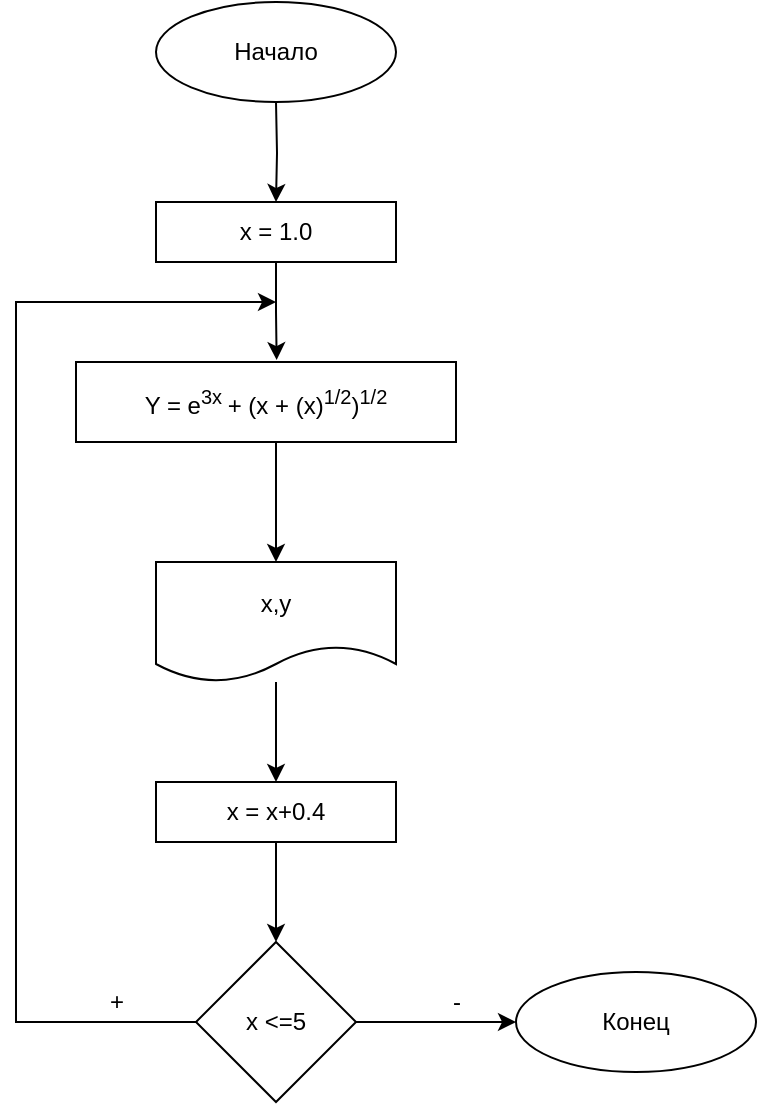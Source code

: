 <mxfile version="17.4.3" type="github">
  <diagram id="XNnjfjyZ5YZ3sG4YYRAw" name="Page-1">
    <mxGraphModel dx="1240" dy="689" grid="1" gridSize="10" guides="1" tooltips="1" connect="1" arrows="1" fold="1" page="1" pageScale="1" pageWidth="827" pageHeight="1169" math="0" shadow="0">
      <root>
        <mxCell id="0" />
        <mxCell id="1" parent="0" />
        <mxCell id="itlGMNqaQhyOA7Npl8a3-2" style="edgeStyle=orthogonalEdgeStyle;rounded=0;orthogonalLoop=1;jettySize=auto;html=1;exitX=0.5;exitY=1;exitDx=0;exitDy=0;entryX=0.5;entryY=0;entryDx=0;entryDy=0;" edge="1" parent="1" target="itlGMNqaQhyOA7Npl8a3-3">
          <mxGeometry relative="1" as="geometry">
            <mxPoint x="420" y="150" as="targetPoint" />
            <mxPoint x="420" y="110.0" as="sourcePoint" />
          </mxGeometry>
        </mxCell>
        <mxCell id="itlGMNqaQhyOA7Npl8a3-7" style="edgeStyle=orthogonalEdgeStyle;rounded=0;orthogonalLoop=1;jettySize=auto;html=1;entryX=0.528;entryY=-0.024;entryDx=0;entryDy=0;entryPerimeter=0;" edge="1" parent="1" source="itlGMNqaQhyOA7Npl8a3-3" target="itlGMNqaQhyOA7Npl8a3-6">
          <mxGeometry relative="1" as="geometry">
            <mxPoint x="420" y="230" as="targetPoint" />
          </mxGeometry>
        </mxCell>
        <mxCell id="itlGMNqaQhyOA7Npl8a3-3" value="x = 1.0" style="rounded=0;whiteSpace=wrap;html=1;" vertex="1" parent="1">
          <mxGeometry x="360" y="160" width="120" height="30" as="geometry" />
        </mxCell>
        <mxCell id="itlGMNqaQhyOA7Npl8a3-8" style="edgeStyle=orthogonalEdgeStyle;rounded=0;orthogonalLoop=1;jettySize=auto;html=1;" edge="1" parent="1" source="itlGMNqaQhyOA7Npl8a3-6">
          <mxGeometry relative="1" as="geometry">
            <mxPoint x="420" y="340" as="targetPoint" />
            <Array as="points">
              <mxPoint x="420" y="320" />
              <mxPoint x="420" y="320" />
            </Array>
          </mxGeometry>
        </mxCell>
        <mxCell id="itlGMNqaQhyOA7Npl8a3-6" value="&lt;p class=&quot;MsoNormal&quot;&gt;&lt;div style=&quot;text-align: justify&quot;&gt;&lt;span&gt;Y = e&lt;/span&gt;&lt;sup&gt;3x&amp;nbsp;&lt;/sup&gt;&lt;span style=&quot;text-align: center&quot;&gt;+ (x + (x)&lt;/span&gt;&lt;sup style=&quot;text-align: center&quot;&gt;1/2&lt;/sup&gt;&lt;span style=&quot;text-align: center&quot;&gt;)&lt;/span&gt;&lt;sup style=&quot;text-align: center&quot;&gt;1/2&lt;/sup&gt;&lt;/div&gt;&lt;/p&gt;" style="rounded=0;whiteSpace=wrap;html=1;align=center;" vertex="1" parent="1">
          <mxGeometry x="320" y="240" width="190" height="40" as="geometry" />
        </mxCell>
        <mxCell id="itlGMNqaQhyOA7Npl8a3-14" style="edgeStyle=orthogonalEdgeStyle;rounded=0;orthogonalLoop=1;jettySize=auto;html=1;entryX=0.5;entryY=0;entryDx=0;entryDy=0;" edge="1" parent="1" source="itlGMNqaQhyOA7Npl8a3-9" target="itlGMNqaQhyOA7Npl8a3-13">
          <mxGeometry relative="1" as="geometry" />
        </mxCell>
        <mxCell id="itlGMNqaQhyOA7Npl8a3-9" value="x = x+0.4" style="rounded=0;whiteSpace=wrap;html=1;" vertex="1" parent="1">
          <mxGeometry x="360" y="450" width="120" height="30" as="geometry" />
        </mxCell>
        <mxCell id="itlGMNqaQhyOA7Npl8a3-12" style="edgeStyle=orthogonalEdgeStyle;rounded=0;orthogonalLoop=1;jettySize=auto;html=1;entryX=0.5;entryY=0;entryDx=0;entryDy=0;" edge="1" parent="1" source="itlGMNqaQhyOA7Npl8a3-11" target="itlGMNqaQhyOA7Npl8a3-9">
          <mxGeometry relative="1" as="geometry" />
        </mxCell>
        <mxCell id="itlGMNqaQhyOA7Npl8a3-11" value="x,y" style="shape=document;whiteSpace=wrap;html=1;boundedLbl=1;" vertex="1" parent="1">
          <mxGeometry x="360" y="340" width="120" height="60" as="geometry" />
        </mxCell>
        <mxCell id="itlGMNqaQhyOA7Npl8a3-15" style="edgeStyle=orthogonalEdgeStyle;rounded=0;orthogonalLoop=1;jettySize=auto;html=1;exitX=0;exitY=0.5;exitDx=0;exitDy=0;" edge="1" parent="1" source="itlGMNqaQhyOA7Npl8a3-13">
          <mxGeometry relative="1" as="geometry">
            <mxPoint x="420" y="210" as="targetPoint" />
            <Array as="points">
              <mxPoint x="290" y="570" />
              <mxPoint x="290" y="210" />
            </Array>
          </mxGeometry>
        </mxCell>
        <mxCell id="itlGMNqaQhyOA7Npl8a3-17" style="edgeStyle=orthogonalEdgeStyle;rounded=0;orthogonalLoop=1;jettySize=auto;html=1;" edge="1" parent="1" source="itlGMNqaQhyOA7Npl8a3-13">
          <mxGeometry relative="1" as="geometry">
            <mxPoint x="540" y="570.0" as="targetPoint" />
          </mxGeometry>
        </mxCell>
        <mxCell id="itlGMNqaQhyOA7Npl8a3-13" value="x &amp;lt;=5" style="rhombus;whiteSpace=wrap;html=1;" vertex="1" parent="1">
          <mxGeometry x="380" y="530" width="80" height="80" as="geometry" />
        </mxCell>
        <mxCell id="itlGMNqaQhyOA7Npl8a3-16" value="+" style="text;html=1;align=center;verticalAlign=middle;resizable=0;points=[];autosize=1;strokeColor=none;fillColor=none;" vertex="1" parent="1">
          <mxGeometry x="330" y="550" width="20" height="20" as="geometry" />
        </mxCell>
        <mxCell id="itlGMNqaQhyOA7Npl8a3-18" value="-" style="text;html=1;align=center;verticalAlign=middle;resizable=0;points=[];autosize=1;strokeColor=none;fillColor=none;" vertex="1" parent="1">
          <mxGeometry x="500" y="550" width="20" height="20" as="geometry" />
        </mxCell>
        <mxCell id="itlGMNqaQhyOA7Npl8a3-19" value="Конец" style="ellipse;whiteSpace=wrap;html=1;" vertex="1" parent="1">
          <mxGeometry x="540" y="545" width="120" height="50" as="geometry" />
        </mxCell>
        <mxCell id="itlGMNqaQhyOA7Npl8a3-20" value="Начало" style="ellipse;whiteSpace=wrap;html=1;" vertex="1" parent="1">
          <mxGeometry x="360" y="60" width="120" height="50" as="geometry" />
        </mxCell>
      </root>
    </mxGraphModel>
  </diagram>
</mxfile>
